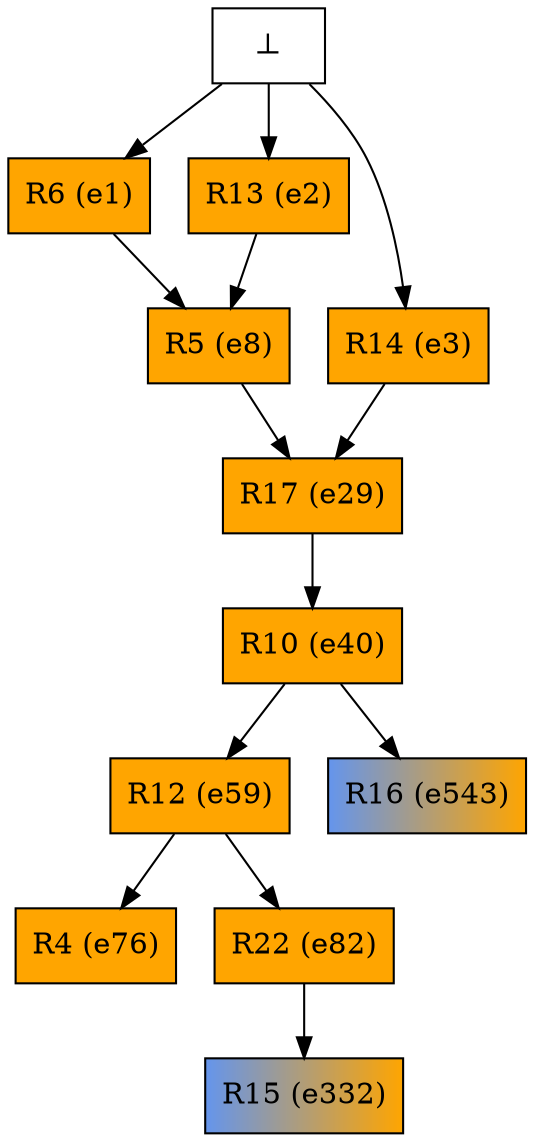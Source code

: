 digraph test {
  e1 -> e8;
  e2 -> e8;
  e3 -> e29;
  e8 -> e29;
  e29 -> e40;
  e40 -> e59;
  e59 -> e76;
  e59 -> e82;
  e82 -> e332;
  e40 -> e543;
  e0 -> e1;
  e0 -> e2;
  e0 -> e3;
  e1 [color="black" fillcolor="orange:orange" label="R6 (e1)" shape=box style=filled];
  e2 [color="black" fillcolor="orange:orange" label="R13 (e2)" shape=box style=filled];
  e3 [color="black" fillcolor="orange:orange" label="R14 (e3)" shape=box style=filled];
  e8 [color="black" fillcolor="orange:orange" label="R5 (e8)" shape=box style=filled];
  e29 [color="black" fillcolor="orange:orange" label="R17 (e29)" shape=box style=filled];
  e40 [color="black" fillcolor="orange:orange" label="R10 (e40)" shape=box style=filled];
  e59 [color="black" fillcolor="orange:orange" label="R12 (e59)" shape=box style=filled];
  e76 [color="black" fillcolor="orange:orange" label="R4 (e76)" shape=box style=filled];
  e82 [color="black" fillcolor="orange:orange" label="R22 (e82)" shape=box style=filled];
  e332 [color="black" fillcolor="cornflowerblue:orange" label="R15 (e332)" shape=box style=filled];
  e543 [color="black" fillcolor="cornflowerblue:orange" label="R16 (e543)" shape=box style=filled];
  e0 [fillcolor="white" label="⊥" shape=box style=filled];
}
